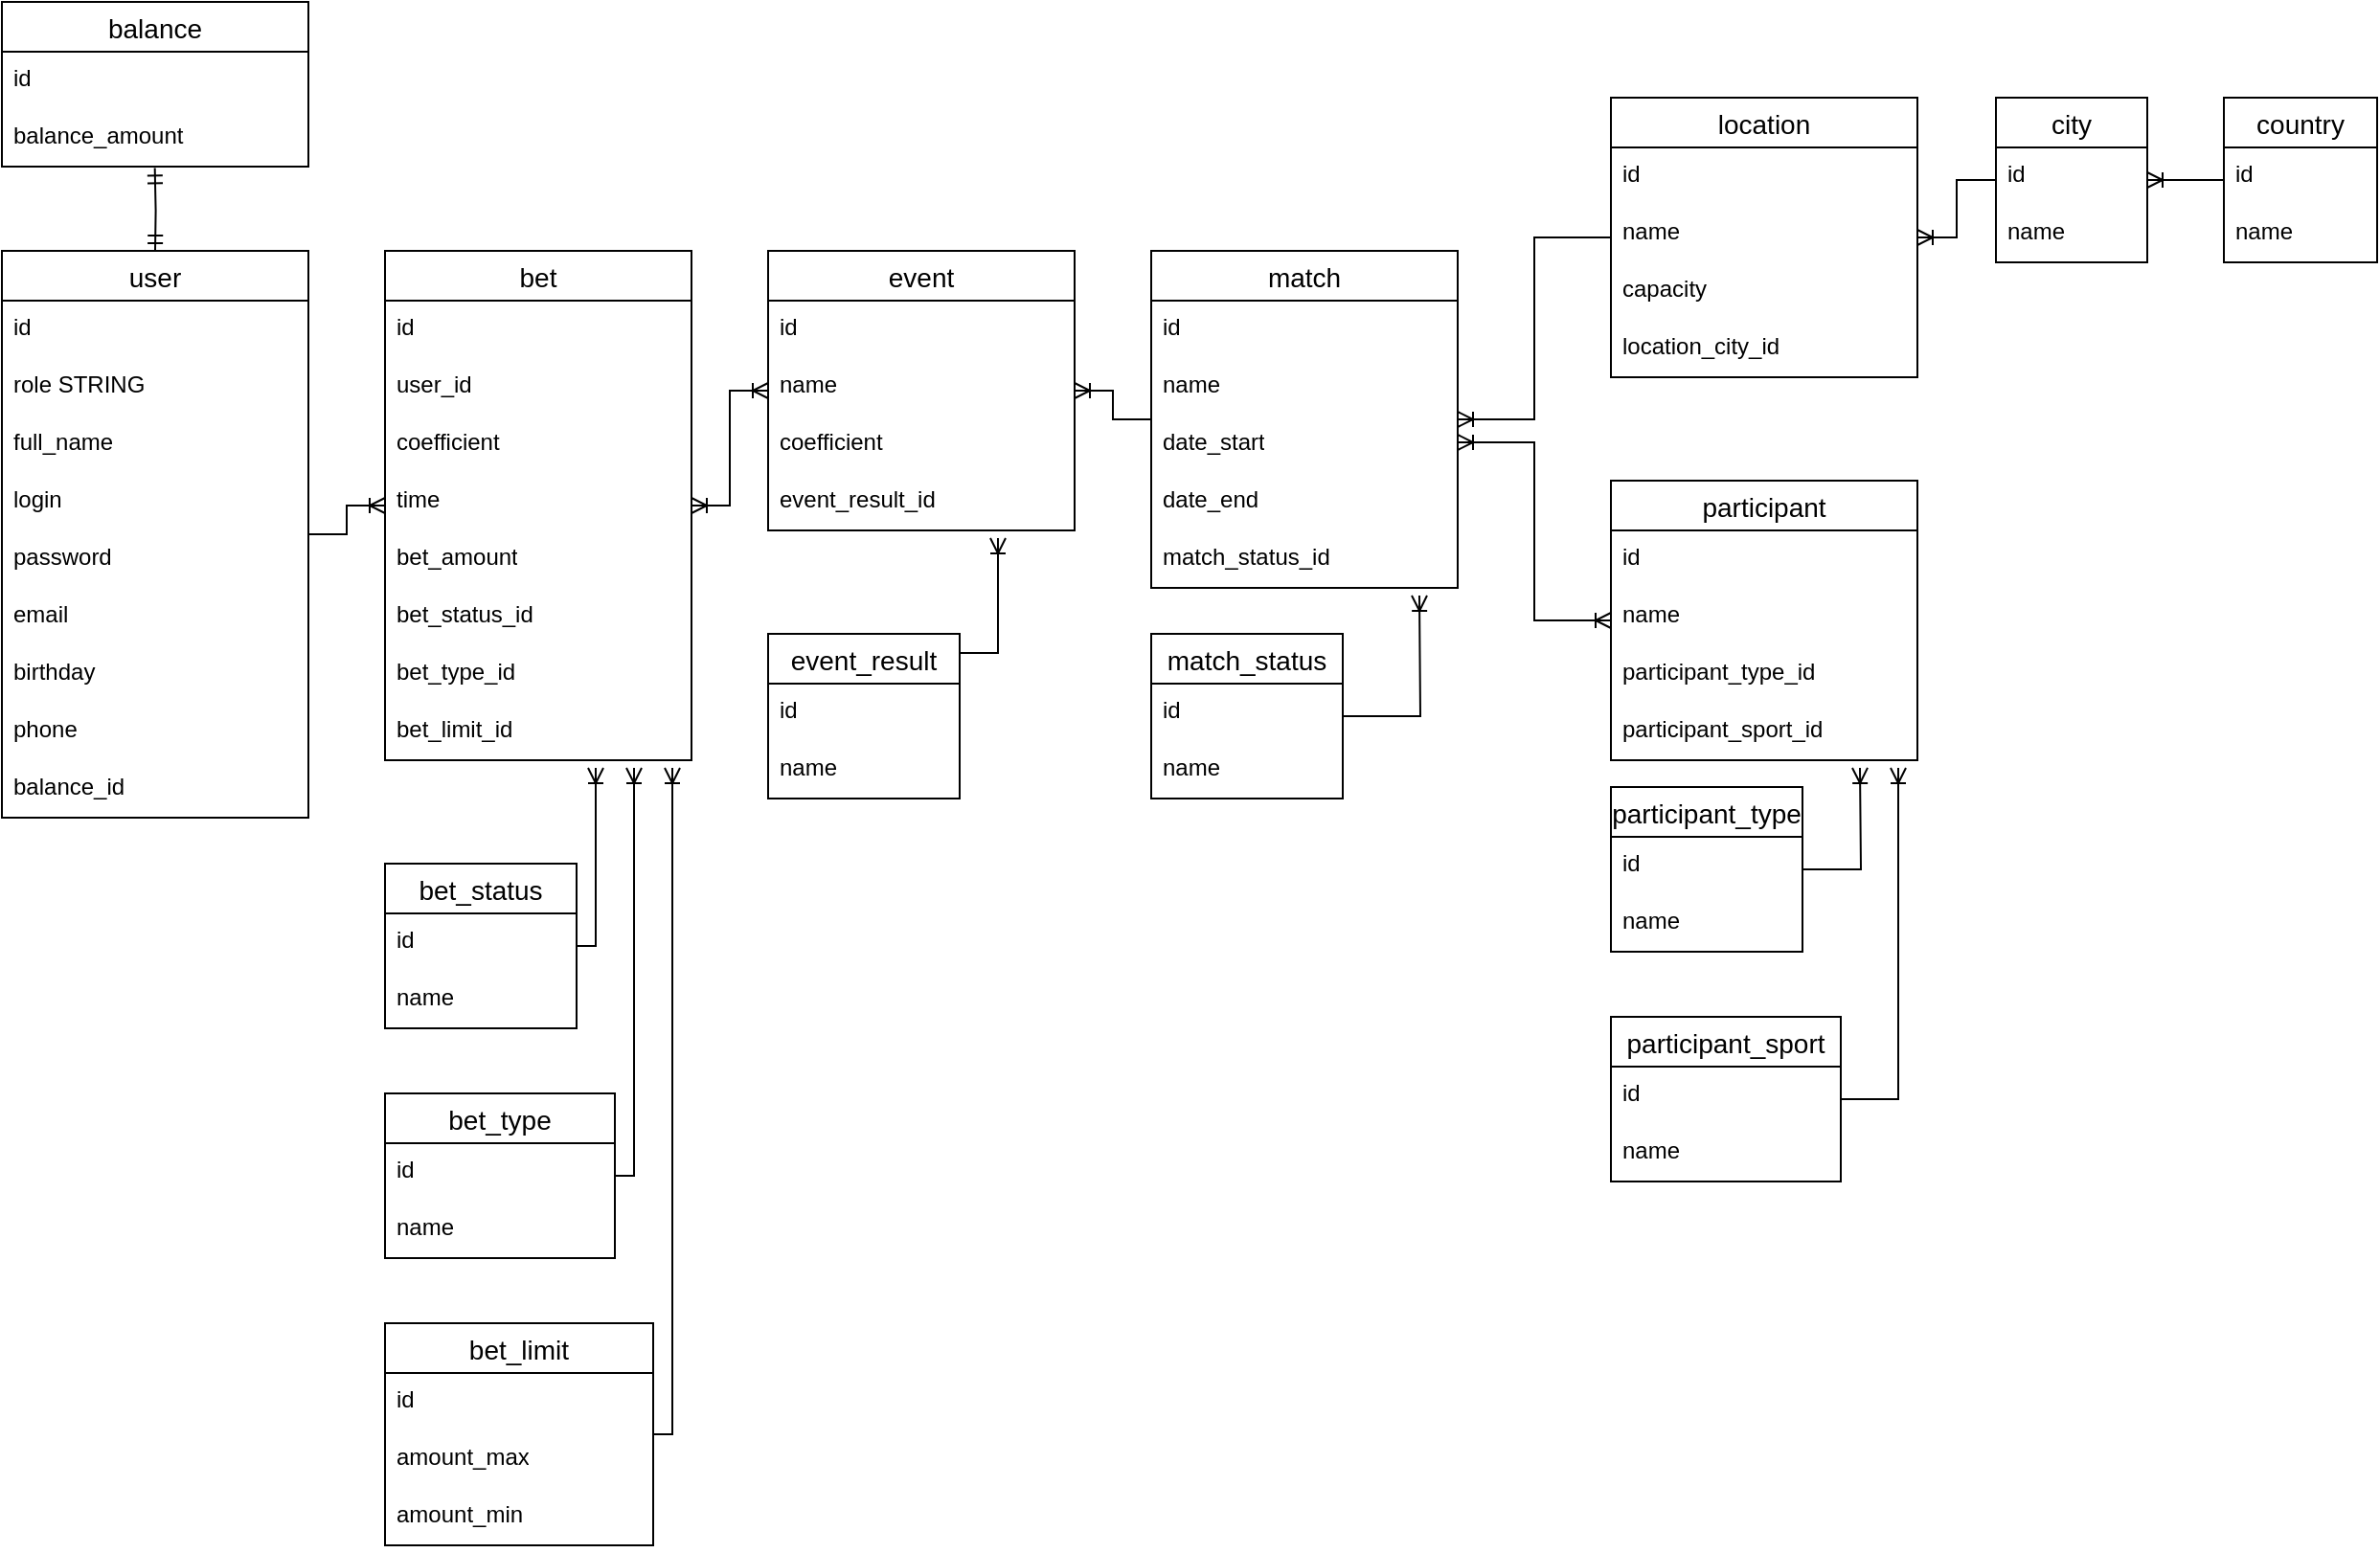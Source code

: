 <mxfile version="25.0.3">
  <diagram name="Страница — 1" id="RWPbWA2wsSROT1sCSlE2">
    <mxGraphModel dx="1434" dy="772" grid="1" gridSize="10" guides="1" tooltips="1" connect="1" arrows="1" fold="1" page="1" pageScale="1" pageWidth="827" pageHeight="1169" math="0" shadow="0">
      <root>
        <mxCell id="0" />
        <mxCell id="1" parent="0" />
        <mxCell id="EjdvkDL0lYU1KOGqE-i_-1" value="user" style="swimlane;fontStyle=0;childLayout=stackLayout;horizontal=1;startSize=26;horizontalStack=0;resizeParent=1;resizeParentMax=0;resizeLast=0;collapsible=1;marginBottom=0;align=center;fontSize=14;" parent="1" vertex="1">
          <mxGeometry x="40" y="160" width="160" height="296" as="geometry">
            <mxRectangle x="290" y="290" width="60" height="30" as="alternateBounds" />
          </mxGeometry>
        </mxCell>
        <mxCell id="EjdvkDL0lYU1KOGqE-i_-2" value="id" style="text;strokeColor=none;fillColor=none;spacingLeft=4;spacingRight=4;overflow=hidden;rotatable=0;points=[[0,0.5],[1,0.5]];portConstraint=eastwest;fontSize=12;whiteSpace=wrap;html=1;" parent="EjdvkDL0lYU1KOGqE-i_-1" vertex="1">
          <mxGeometry y="26" width="160" height="30" as="geometry" />
        </mxCell>
        <mxCell id="EjdvkDL0lYU1KOGqE-i_-5" value="role STRING" style="text;strokeColor=none;fillColor=none;spacingLeft=4;spacingRight=4;overflow=hidden;rotatable=0;points=[[0,0.5],[1,0.5]];portConstraint=eastwest;fontSize=12;whiteSpace=wrap;html=1;" parent="EjdvkDL0lYU1KOGqE-i_-1" vertex="1">
          <mxGeometry y="56" width="160" height="30" as="geometry" />
        </mxCell>
        <mxCell id="EjdvkDL0lYU1KOGqE-i_-11" value="full_name" style="text;strokeColor=none;fillColor=none;spacingLeft=4;spacingRight=4;overflow=hidden;rotatable=0;points=[[0,0.5],[1,0.5]];portConstraint=eastwest;fontSize=12;whiteSpace=wrap;html=1;" parent="EjdvkDL0lYU1KOGqE-i_-1" vertex="1">
          <mxGeometry y="86" width="160" height="30" as="geometry" />
        </mxCell>
        <mxCell id="EjdvkDL0lYU1KOGqE-i_-12" value="login" style="text;strokeColor=none;fillColor=none;spacingLeft=4;spacingRight=4;overflow=hidden;rotatable=0;points=[[0,0.5],[1,0.5]];portConstraint=eastwest;fontSize=12;whiteSpace=wrap;html=1;" parent="EjdvkDL0lYU1KOGqE-i_-1" vertex="1">
          <mxGeometry y="116" width="160" height="30" as="geometry" />
        </mxCell>
        <mxCell id="EjdvkDL0lYU1KOGqE-i_-4" value="password" style="text;strokeColor=none;fillColor=none;spacingLeft=4;spacingRight=4;overflow=hidden;rotatable=0;points=[[0,0.5],[1,0.5]];portConstraint=eastwest;fontSize=12;whiteSpace=wrap;html=1;" parent="EjdvkDL0lYU1KOGqE-i_-1" vertex="1">
          <mxGeometry y="146" width="160" height="30" as="geometry" />
        </mxCell>
        <mxCell id="EjdvkDL0lYU1KOGqE-i_-13" value="email" style="text;strokeColor=none;fillColor=none;spacingLeft=4;spacingRight=4;overflow=hidden;rotatable=0;points=[[0,0.5],[1,0.5]];portConstraint=eastwest;fontSize=12;whiteSpace=wrap;html=1;" parent="EjdvkDL0lYU1KOGqE-i_-1" vertex="1">
          <mxGeometry y="176" width="160" height="30" as="geometry" />
        </mxCell>
        <mxCell id="EjdvkDL0lYU1KOGqE-i_-3" value="birthday" style="text;strokeColor=none;fillColor=none;spacingLeft=4;spacingRight=4;overflow=hidden;rotatable=0;points=[[0,0.5],[1,0.5]];portConstraint=eastwest;fontSize=12;whiteSpace=wrap;html=1;" parent="EjdvkDL0lYU1KOGqE-i_-1" vertex="1">
          <mxGeometry y="206" width="160" height="30" as="geometry" />
        </mxCell>
        <mxCell id="EjdvkDL0lYU1KOGqE-i_-14" value="phone" style="text;strokeColor=none;fillColor=none;spacingLeft=4;spacingRight=4;overflow=hidden;rotatable=0;points=[[0,0.5],[1,0.5]];portConstraint=eastwest;fontSize=12;whiteSpace=wrap;html=1;" parent="EjdvkDL0lYU1KOGqE-i_-1" vertex="1">
          <mxGeometry y="236" width="160" height="30" as="geometry" />
        </mxCell>
        <mxCell id="EjdvkDL0lYU1KOGqE-i_-108" value="balance_id" style="text;strokeColor=none;fillColor=none;spacingLeft=4;spacingRight=4;overflow=hidden;rotatable=0;points=[[0,0.5],[1,0.5]];portConstraint=eastwest;fontSize=12;whiteSpace=wrap;html=1;" parent="EjdvkDL0lYU1KOGqE-i_-1" vertex="1">
          <mxGeometry y="266" width="160" height="30" as="geometry" />
        </mxCell>
        <mxCell id="EjdvkDL0lYU1KOGqE-i_-6" value="bet" style="swimlane;fontStyle=0;childLayout=stackLayout;horizontal=1;startSize=26;horizontalStack=0;resizeParent=1;resizeParentMax=0;resizeLast=0;collapsible=1;marginBottom=0;align=center;fontSize=14;" parent="1" vertex="1">
          <mxGeometry x="240" y="160" width="160" height="266" as="geometry">
            <mxRectangle x="290" y="290" width="60" height="30" as="alternateBounds" />
          </mxGeometry>
        </mxCell>
        <mxCell id="EjdvkDL0lYU1KOGqE-i_-7" value="id" style="text;strokeColor=none;fillColor=none;spacingLeft=4;spacingRight=4;overflow=hidden;rotatable=0;points=[[0,0.5],[1,0.5]];portConstraint=eastwest;fontSize=12;whiteSpace=wrap;html=1;" parent="EjdvkDL0lYU1KOGqE-i_-6" vertex="1">
          <mxGeometry y="26" width="160" height="30" as="geometry" />
        </mxCell>
        <mxCell id="EjdvkDL0lYU1KOGqE-i_-15" value="user_id" style="text;strokeColor=none;fillColor=none;spacingLeft=4;spacingRight=4;overflow=hidden;rotatable=0;points=[[0,0.5],[1,0.5]];portConstraint=eastwest;fontSize=12;whiteSpace=wrap;html=1;" parent="EjdvkDL0lYU1KOGqE-i_-6" vertex="1">
          <mxGeometry y="56" width="160" height="30" as="geometry" />
        </mxCell>
        <mxCell id="EjdvkDL0lYU1KOGqE-i_-8" value="coefficient" style="text;strokeColor=none;fillColor=none;spacingLeft=4;spacingRight=4;overflow=hidden;rotatable=0;points=[[0,0.5],[1,0.5]];portConstraint=eastwest;fontSize=12;whiteSpace=wrap;html=1;" parent="EjdvkDL0lYU1KOGqE-i_-6" vertex="1">
          <mxGeometry y="86" width="160" height="30" as="geometry" />
        </mxCell>
        <mxCell id="EjdvkDL0lYU1KOGqE-i_-10" value="time" style="text;strokeColor=none;fillColor=none;spacingLeft=4;spacingRight=4;overflow=hidden;rotatable=0;points=[[0,0.5],[1,0.5]];portConstraint=eastwest;fontSize=12;whiteSpace=wrap;html=1;" parent="EjdvkDL0lYU1KOGqE-i_-6" vertex="1">
          <mxGeometry y="116" width="160" height="30" as="geometry" />
        </mxCell>
        <mxCell id="EjdvkDL0lYU1KOGqE-i_-9" value="bet_amount" style="text;strokeColor=none;fillColor=none;spacingLeft=4;spacingRight=4;overflow=hidden;rotatable=0;points=[[0,0.5],[1,0.5]];portConstraint=eastwest;fontSize=12;whiteSpace=wrap;html=1;" parent="EjdvkDL0lYU1KOGqE-i_-6" vertex="1">
          <mxGeometry y="146" width="160" height="30" as="geometry" />
        </mxCell>
        <mxCell id="EjdvkDL0lYU1KOGqE-i_-26" value="bet_status_id" style="text;strokeColor=none;fillColor=none;spacingLeft=4;spacingRight=4;overflow=hidden;rotatable=0;points=[[0,0.5],[1,0.5]];portConstraint=eastwest;fontSize=12;whiteSpace=wrap;html=1;" parent="EjdvkDL0lYU1KOGqE-i_-6" vertex="1">
          <mxGeometry y="176" width="160" height="30" as="geometry" />
        </mxCell>
        <mxCell id="EjdvkDL0lYU1KOGqE-i_-27" value="bet_type_id" style="text;strokeColor=none;fillColor=none;spacingLeft=4;spacingRight=4;overflow=hidden;rotatable=0;points=[[0,0.5],[1,0.5]];portConstraint=eastwest;fontSize=12;whiteSpace=wrap;html=1;" parent="EjdvkDL0lYU1KOGqE-i_-6" vertex="1">
          <mxGeometry y="206" width="160" height="30" as="geometry" />
        </mxCell>
        <mxCell id="EjdvkDL0lYU1KOGqE-i_-28" value="bet_limit_id" style="text;strokeColor=none;fillColor=none;spacingLeft=4;spacingRight=4;overflow=hidden;rotatable=0;points=[[0,0.5],[1,0.5]];portConstraint=eastwest;fontSize=12;whiteSpace=wrap;html=1;" parent="EjdvkDL0lYU1KOGqE-i_-6" vertex="1">
          <mxGeometry y="236" width="160" height="30" as="geometry" />
        </mxCell>
        <mxCell id="EjdvkDL0lYU1KOGqE-i_-17" value="event" style="swimlane;fontStyle=0;childLayout=stackLayout;horizontal=1;startSize=26;horizontalStack=0;resizeParent=1;resizeParentMax=0;resizeLast=0;collapsible=1;marginBottom=0;align=center;fontSize=14;" parent="1" vertex="1">
          <mxGeometry x="440" y="160" width="160" height="146" as="geometry" />
        </mxCell>
        <mxCell id="EjdvkDL0lYU1KOGqE-i_-18" value="id" style="text;strokeColor=none;fillColor=none;spacingLeft=4;spacingRight=4;overflow=hidden;rotatable=0;points=[[0,0.5],[1,0.5]];portConstraint=eastwest;fontSize=12;whiteSpace=wrap;html=1;" parent="EjdvkDL0lYU1KOGqE-i_-17" vertex="1">
          <mxGeometry y="26" width="160" height="30" as="geometry" />
        </mxCell>
        <mxCell id="EjdvkDL0lYU1KOGqE-i_-19" value="name" style="text;strokeColor=none;fillColor=none;spacingLeft=4;spacingRight=4;overflow=hidden;rotatable=0;points=[[0,0.5],[1,0.5]];portConstraint=eastwest;fontSize=12;whiteSpace=wrap;html=1;" parent="EjdvkDL0lYU1KOGqE-i_-17" vertex="1">
          <mxGeometry y="56" width="160" height="30" as="geometry" />
        </mxCell>
        <mxCell id="EjdvkDL0lYU1KOGqE-i_-20" value="coefficient" style="text;strokeColor=none;fillColor=none;spacingLeft=4;spacingRight=4;overflow=hidden;rotatable=0;points=[[0,0.5],[1,0.5]];portConstraint=eastwest;fontSize=12;whiteSpace=wrap;html=1;" parent="EjdvkDL0lYU1KOGqE-i_-17" vertex="1">
          <mxGeometry y="86" width="160" height="30" as="geometry" />
        </mxCell>
        <mxCell id="EjdvkDL0lYU1KOGqE-i_-62" value="event_result_id" style="text;strokeColor=none;fillColor=none;spacingLeft=4;spacingRight=4;overflow=hidden;rotatable=0;points=[[0,0.5],[1,0.5]];portConstraint=eastwest;fontSize=12;whiteSpace=wrap;html=1;" parent="EjdvkDL0lYU1KOGqE-i_-17" vertex="1">
          <mxGeometry y="116" width="160" height="30" as="geometry" />
        </mxCell>
        <mxCell id="EjdvkDL0lYU1KOGqE-i_-21" value="match" style="swimlane;fontStyle=0;childLayout=stackLayout;horizontal=1;startSize=26;horizontalStack=0;resizeParent=1;resizeParentMax=0;resizeLast=0;collapsible=1;marginBottom=0;align=center;fontSize=14;" parent="1" vertex="1">
          <mxGeometry x="640" y="160" width="160" height="176" as="geometry" />
        </mxCell>
        <mxCell id="EjdvkDL0lYU1KOGqE-i_-22" value="id" style="text;strokeColor=none;fillColor=none;spacingLeft=4;spacingRight=4;overflow=hidden;rotatable=0;points=[[0,0.5],[1,0.5]];portConstraint=eastwest;fontSize=12;whiteSpace=wrap;html=1;" parent="EjdvkDL0lYU1KOGqE-i_-21" vertex="1">
          <mxGeometry y="26" width="160" height="30" as="geometry" />
        </mxCell>
        <mxCell id="EjdvkDL0lYU1KOGqE-i_-23" value="name" style="text;strokeColor=none;fillColor=none;spacingLeft=4;spacingRight=4;overflow=hidden;rotatable=0;points=[[0,0.5],[1,0.5]];portConstraint=eastwest;fontSize=12;whiteSpace=wrap;html=1;" parent="EjdvkDL0lYU1KOGqE-i_-21" vertex="1">
          <mxGeometry y="56" width="160" height="30" as="geometry" />
        </mxCell>
        <mxCell id="EjdvkDL0lYU1KOGqE-i_-24" value="date_start" style="text;strokeColor=none;fillColor=none;spacingLeft=4;spacingRight=4;overflow=hidden;rotatable=0;points=[[0,0.5],[1,0.5]];portConstraint=eastwest;fontSize=12;whiteSpace=wrap;html=1;" parent="EjdvkDL0lYU1KOGqE-i_-21" vertex="1">
          <mxGeometry y="86" width="160" height="30" as="geometry" />
        </mxCell>
        <mxCell id="EjdvkDL0lYU1KOGqE-i_-25" value="date_end" style="text;strokeColor=none;fillColor=none;spacingLeft=4;spacingRight=4;overflow=hidden;rotatable=0;points=[[0,0.5],[1,0.5]];portConstraint=eastwest;fontSize=12;whiteSpace=wrap;html=1;" parent="EjdvkDL0lYU1KOGqE-i_-21" vertex="1">
          <mxGeometry y="116" width="160" height="30" as="geometry" />
        </mxCell>
        <mxCell id="EjdvkDL0lYU1KOGqE-i_-61" value="match_status_id" style="text;strokeColor=none;fillColor=none;spacingLeft=4;spacingRight=4;overflow=hidden;rotatable=0;points=[[0,0.5],[1,0.5]];portConstraint=eastwest;fontSize=12;whiteSpace=wrap;html=1;" parent="EjdvkDL0lYU1KOGqE-i_-21" vertex="1">
          <mxGeometry y="146" width="160" height="30" as="geometry" />
        </mxCell>
        <mxCell id="EjdvkDL0lYU1KOGqE-i_-29" value="bet_status" style="swimlane;fontStyle=0;childLayout=stackLayout;horizontal=1;startSize=26;horizontalStack=0;resizeParent=1;resizeParentMax=0;resizeLast=0;collapsible=1;marginBottom=0;align=center;fontSize=14;" parent="1" vertex="1">
          <mxGeometry x="240" y="480" width="100" height="86" as="geometry" />
        </mxCell>
        <mxCell id="EjdvkDL0lYU1KOGqE-i_-30" value="id" style="text;strokeColor=none;fillColor=none;spacingLeft=4;spacingRight=4;overflow=hidden;rotatable=0;points=[[0,0.5],[1,0.5]];portConstraint=eastwest;fontSize=12;whiteSpace=wrap;html=1;" parent="EjdvkDL0lYU1KOGqE-i_-29" vertex="1">
          <mxGeometry y="26" width="100" height="30" as="geometry" />
        </mxCell>
        <mxCell id="EjdvkDL0lYU1KOGqE-i_-45" value="name" style="text;strokeColor=none;fillColor=none;spacingLeft=4;spacingRight=4;overflow=hidden;rotatable=0;points=[[0,0.5],[1,0.5]];portConstraint=eastwest;fontSize=12;whiteSpace=wrap;html=1;" parent="EjdvkDL0lYU1KOGqE-i_-29" vertex="1">
          <mxGeometry y="56" width="100" height="30" as="geometry" />
        </mxCell>
        <mxCell id="EjdvkDL0lYU1KOGqE-i_-33" value="bet_type" style="swimlane;fontStyle=0;childLayout=stackLayout;horizontal=1;startSize=26;horizontalStack=0;resizeParent=1;resizeParentMax=0;resizeLast=0;collapsible=1;marginBottom=0;align=center;fontSize=14;" parent="1" vertex="1">
          <mxGeometry x="240" y="600" width="120" height="86" as="geometry" />
        </mxCell>
        <mxCell id="EjdvkDL0lYU1KOGqE-i_-34" value="id" style="text;strokeColor=none;fillColor=none;spacingLeft=4;spacingRight=4;overflow=hidden;rotatable=0;points=[[0,0.5],[1,0.5]];portConstraint=eastwest;fontSize=12;whiteSpace=wrap;html=1;" parent="EjdvkDL0lYU1KOGqE-i_-33" vertex="1">
          <mxGeometry y="26" width="120" height="30" as="geometry" />
        </mxCell>
        <mxCell id="EjdvkDL0lYU1KOGqE-i_-46" value="name" style="text;strokeColor=none;fillColor=none;spacingLeft=4;spacingRight=4;overflow=hidden;rotatable=0;points=[[0,0.5],[1,0.5]];portConstraint=eastwest;fontSize=12;whiteSpace=wrap;html=1;" parent="EjdvkDL0lYU1KOGqE-i_-33" vertex="1">
          <mxGeometry y="56" width="120" height="30" as="geometry" />
        </mxCell>
        <mxCell id="EjdvkDL0lYU1KOGqE-i_-35" value="bet_limit" style="swimlane;fontStyle=0;childLayout=stackLayout;horizontal=1;startSize=26;horizontalStack=0;resizeParent=1;resizeParentMax=0;resizeLast=0;collapsible=1;marginBottom=0;align=center;fontSize=14;" parent="1" vertex="1">
          <mxGeometry x="240" y="720" width="140" height="116" as="geometry" />
        </mxCell>
        <mxCell id="EjdvkDL0lYU1KOGqE-i_-36" value="id" style="text;strokeColor=none;fillColor=none;spacingLeft=4;spacingRight=4;overflow=hidden;rotatable=0;points=[[0,0.5],[1,0.5]];portConstraint=eastwest;fontSize=12;whiteSpace=wrap;html=1;" parent="EjdvkDL0lYU1KOGqE-i_-35" vertex="1">
          <mxGeometry y="26" width="140" height="30" as="geometry" />
        </mxCell>
        <mxCell id="EjdvkDL0lYU1KOGqE-i_-37" value="amount_max" style="text;strokeColor=none;fillColor=none;spacingLeft=4;spacingRight=4;overflow=hidden;rotatable=0;points=[[0,0.5],[1,0.5]];portConstraint=eastwest;fontSize=12;whiteSpace=wrap;html=1;" parent="EjdvkDL0lYU1KOGqE-i_-35" vertex="1">
          <mxGeometry y="56" width="140" height="30" as="geometry" />
        </mxCell>
        <mxCell id="EjdvkDL0lYU1KOGqE-i_-38" value="amount_min" style="text;strokeColor=none;fillColor=none;spacingLeft=4;spacingRight=4;overflow=hidden;rotatable=0;points=[[0,0.5],[1,0.5]];portConstraint=eastwest;fontSize=12;whiteSpace=wrap;html=1;" parent="EjdvkDL0lYU1KOGqE-i_-35" vertex="1">
          <mxGeometry y="86" width="140" height="30" as="geometry" />
        </mxCell>
        <mxCell id="EjdvkDL0lYU1KOGqE-i_-41" value="" style="edgeStyle=orthogonalEdgeStyle;fontSize=12;html=1;endArrow=ERoneToMany;rounded=0;strokeColor=default;" parent="1" source="EjdvkDL0lYU1KOGqE-i_-29" edge="1">
          <mxGeometry width="100" height="100" relative="1" as="geometry">
            <mxPoint x="360" y="610" as="sourcePoint" />
            <mxPoint x="350" y="430" as="targetPoint" />
            <Array as="points">
              <mxPoint x="350" y="523" />
            </Array>
          </mxGeometry>
        </mxCell>
        <mxCell id="EjdvkDL0lYU1KOGqE-i_-42" value="" style="edgeStyle=orthogonalEdgeStyle;fontSize=12;html=1;endArrow=ERoneToMany;rounded=0;" parent="1" source="EjdvkDL0lYU1KOGqE-i_-33" edge="1">
          <mxGeometry width="100" height="100" relative="1" as="geometry">
            <mxPoint x="350" y="600" as="sourcePoint" />
            <mxPoint x="370" y="430" as="targetPoint" />
            <Array as="points">
              <mxPoint x="370" y="643" />
            </Array>
          </mxGeometry>
        </mxCell>
        <mxCell id="EjdvkDL0lYU1KOGqE-i_-43" value="" style="edgeStyle=orthogonalEdgeStyle;fontSize=12;html=1;endArrow=ERoneToMany;rounded=0;jumpStyle=none;" parent="1" source="EjdvkDL0lYU1KOGqE-i_-35" edge="1">
          <mxGeometry width="100" height="100" relative="1" as="geometry">
            <mxPoint x="320" y="700" as="sourcePoint" />
            <mxPoint x="390" y="430" as="targetPoint" />
            <Array as="points">
              <mxPoint x="390" y="778" />
            </Array>
          </mxGeometry>
        </mxCell>
        <mxCell id="EjdvkDL0lYU1KOGqE-i_-49" value="" style="edgeStyle=orthogonalEdgeStyle;fontSize=12;html=1;endArrow=ERoneToMany;startArrow=ERoneToMany;rounded=0;" parent="1" source="EjdvkDL0lYU1KOGqE-i_-6" target="EjdvkDL0lYU1KOGqE-i_-17" edge="1">
          <mxGeometry width="100" height="100" relative="1" as="geometry">
            <mxPoint x="510" y="430" as="sourcePoint" />
            <mxPoint x="610" y="330" as="targetPoint" />
          </mxGeometry>
        </mxCell>
        <mxCell id="EjdvkDL0lYU1KOGqE-i_-50" value="" style="edgeStyle=orthogonalEdgeStyle;fontSize=12;html=1;endArrow=ERoneToMany;rounded=0;" parent="1" source="EjdvkDL0lYU1KOGqE-i_-21" target="EjdvkDL0lYU1KOGqE-i_-17" edge="1">
          <mxGeometry width="100" height="100" relative="1" as="geometry">
            <mxPoint x="580" y="440" as="sourcePoint" />
            <mxPoint x="680" y="340" as="targetPoint" />
          </mxGeometry>
        </mxCell>
        <mxCell id="EjdvkDL0lYU1KOGqE-i_-51" value="event_result" style="swimlane;fontStyle=0;childLayout=stackLayout;horizontal=1;startSize=26;horizontalStack=0;resizeParent=1;resizeParentMax=0;resizeLast=0;collapsible=1;marginBottom=0;align=center;fontSize=14;" parent="1" vertex="1">
          <mxGeometry x="440" y="360" width="100" height="86" as="geometry" />
        </mxCell>
        <mxCell id="EjdvkDL0lYU1KOGqE-i_-52" value="id" style="text;strokeColor=none;fillColor=none;spacingLeft=4;spacingRight=4;overflow=hidden;rotatable=0;points=[[0,0.5],[1,0.5]];portConstraint=eastwest;fontSize=12;whiteSpace=wrap;html=1;" parent="EjdvkDL0lYU1KOGqE-i_-51" vertex="1">
          <mxGeometry y="26" width="100" height="30" as="geometry" />
        </mxCell>
        <mxCell id="EjdvkDL0lYU1KOGqE-i_-53" value="name" style="text;strokeColor=none;fillColor=none;spacingLeft=4;spacingRight=4;overflow=hidden;rotatable=0;points=[[0,0.5],[1,0.5]];portConstraint=eastwest;fontSize=12;whiteSpace=wrap;html=1;" parent="EjdvkDL0lYU1KOGqE-i_-51" vertex="1">
          <mxGeometry y="56" width="100" height="30" as="geometry" />
        </mxCell>
        <mxCell id="EjdvkDL0lYU1KOGqE-i_-55" value="" style="edgeStyle=orthogonalEdgeStyle;fontSize=12;html=1;endArrow=ERoneToMany;rounded=0;" parent="1" source="EjdvkDL0lYU1KOGqE-i_-51" edge="1">
          <mxGeometry width="100" height="100" relative="1" as="geometry">
            <mxPoint x="580" y="390" as="sourcePoint" />
            <mxPoint x="560" y="310" as="targetPoint" />
            <Array as="points">
              <mxPoint x="560" y="370" />
            </Array>
          </mxGeometry>
        </mxCell>
        <mxCell id="EjdvkDL0lYU1KOGqE-i_-56" value="" style="edgeStyle=orthogonalEdgeStyle;fontSize=12;html=1;endArrow=ERoneToMany;rounded=0;" parent="1" source="EjdvkDL0lYU1KOGqE-i_-1" target="EjdvkDL0lYU1KOGqE-i_-6" edge="1">
          <mxGeometry width="100" height="100" relative="1" as="geometry">
            <mxPoint x="210" y="220" as="sourcePoint" />
            <mxPoint x="310" y="120" as="targetPoint" />
          </mxGeometry>
        </mxCell>
        <mxCell id="EjdvkDL0lYU1KOGqE-i_-57" value="match_status" style="swimlane;fontStyle=0;childLayout=stackLayout;horizontal=1;startSize=26;horizontalStack=0;resizeParent=1;resizeParentMax=0;resizeLast=0;collapsible=1;marginBottom=0;align=center;fontSize=14;" parent="1" vertex="1">
          <mxGeometry x="640" y="360" width="100" height="86" as="geometry" />
        </mxCell>
        <mxCell id="EjdvkDL0lYU1KOGqE-i_-58" value="id" style="text;strokeColor=none;fillColor=none;spacingLeft=4;spacingRight=4;overflow=hidden;rotatable=0;points=[[0,0.5],[1,0.5]];portConstraint=eastwest;fontSize=12;whiteSpace=wrap;html=1;" parent="EjdvkDL0lYU1KOGqE-i_-57" vertex="1">
          <mxGeometry y="26" width="100" height="30" as="geometry" />
        </mxCell>
        <mxCell id="EjdvkDL0lYU1KOGqE-i_-59" value="name" style="text;strokeColor=none;fillColor=none;spacingLeft=4;spacingRight=4;overflow=hidden;rotatable=0;points=[[0,0.5],[1,0.5]];portConstraint=eastwest;fontSize=12;whiteSpace=wrap;html=1;" parent="EjdvkDL0lYU1KOGqE-i_-57" vertex="1">
          <mxGeometry y="56" width="100" height="30" as="geometry" />
        </mxCell>
        <mxCell id="EjdvkDL0lYU1KOGqE-i_-60" value="" style="edgeStyle=orthogonalEdgeStyle;fontSize=12;html=1;endArrow=ERoneToMany;rounded=0;" parent="1" source="EjdvkDL0lYU1KOGqE-i_-57" edge="1">
          <mxGeometry width="100" height="100" relative="1" as="geometry">
            <mxPoint x="700" y="580" as="sourcePoint" />
            <mxPoint x="780" y="340" as="targetPoint" />
          </mxGeometry>
        </mxCell>
        <mxCell id="EjdvkDL0lYU1KOGqE-i_-63" value="participant" style="swimlane;fontStyle=0;childLayout=stackLayout;horizontal=1;startSize=26;horizontalStack=0;resizeParent=1;resizeParentMax=0;resizeLast=0;collapsible=1;marginBottom=0;align=center;fontSize=14;" parent="1" vertex="1">
          <mxGeometry x="880" y="280" width="160" height="146" as="geometry" />
        </mxCell>
        <mxCell id="EjdvkDL0lYU1KOGqE-i_-64" value="id" style="text;strokeColor=none;fillColor=none;spacingLeft=4;spacingRight=4;overflow=hidden;rotatable=0;points=[[0,0.5],[1,0.5]];portConstraint=eastwest;fontSize=12;whiteSpace=wrap;html=1;" parent="EjdvkDL0lYU1KOGqE-i_-63" vertex="1">
          <mxGeometry y="26" width="160" height="30" as="geometry" />
        </mxCell>
        <mxCell id="EjdvkDL0lYU1KOGqE-i_-65" value="name" style="text;strokeColor=none;fillColor=none;spacingLeft=4;spacingRight=4;overflow=hidden;rotatable=0;points=[[0,0.5],[1,0.5]];portConstraint=eastwest;fontSize=12;whiteSpace=wrap;html=1;" parent="EjdvkDL0lYU1KOGqE-i_-63" vertex="1">
          <mxGeometry y="56" width="160" height="30" as="geometry" />
        </mxCell>
        <mxCell id="EjdvkDL0lYU1KOGqE-i_-66" value="participant_type_id" style="text;strokeColor=none;fillColor=none;spacingLeft=4;spacingRight=4;overflow=hidden;rotatable=0;points=[[0,0.5],[1,0.5]];portConstraint=eastwest;fontSize=12;whiteSpace=wrap;html=1;" parent="EjdvkDL0lYU1KOGqE-i_-63" vertex="1">
          <mxGeometry y="86" width="160" height="30" as="geometry" />
        </mxCell>
        <mxCell id="EjdvkDL0lYU1KOGqE-i_-74" value="participant_sport_id" style="text;strokeColor=none;fillColor=none;spacingLeft=4;spacingRight=4;overflow=hidden;rotatable=0;points=[[0,0.5],[1,0.5]];portConstraint=eastwest;fontSize=12;whiteSpace=wrap;html=1;" parent="EjdvkDL0lYU1KOGqE-i_-63" vertex="1">
          <mxGeometry y="116" width="160" height="30" as="geometry" />
        </mxCell>
        <mxCell id="EjdvkDL0lYU1KOGqE-i_-67" value="participant_type" style="swimlane;fontStyle=0;childLayout=stackLayout;horizontal=1;startSize=26;horizontalStack=0;resizeParent=1;resizeParentMax=0;resizeLast=0;collapsible=1;marginBottom=0;align=center;fontSize=14;" parent="1" vertex="1">
          <mxGeometry x="880" y="440" width="100" height="86" as="geometry" />
        </mxCell>
        <mxCell id="EjdvkDL0lYU1KOGqE-i_-68" value="id" style="text;strokeColor=none;fillColor=none;spacingLeft=4;spacingRight=4;overflow=hidden;rotatable=0;points=[[0,0.5],[1,0.5]];portConstraint=eastwest;fontSize=12;whiteSpace=wrap;html=1;" parent="EjdvkDL0lYU1KOGqE-i_-67" vertex="1">
          <mxGeometry y="26" width="100" height="30" as="geometry" />
        </mxCell>
        <mxCell id="EjdvkDL0lYU1KOGqE-i_-69" value="name" style="text;strokeColor=none;fillColor=none;spacingLeft=4;spacingRight=4;overflow=hidden;rotatable=0;points=[[0,0.5],[1,0.5]];portConstraint=eastwest;fontSize=12;whiteSpace=wrap;html=1;" parent="EjdvkDL0lYU1KOGqE-i_-67" vertex="1">
          <mxGeometry y="56" width="100" height="30" as="geometry" />
        </mxCell>
        <mxCell id="EjdvkDL0lYU1KOGqE-i_-70" value="" style="edgeStyle=orthogonalEdgeStyle;fontSize=12;html=1;endArrow=ERoneToMany;rounded=0;" parent="1" source="EjdvkDL0lYU1KOGqE-i_-67" edge="1">
          <mxGeometry width="100" height="100" relative="1" as="geometry">
            <mxPoint x="1020" y="550" as="sourcePoint" />
            <mxPoint x="1010" y="430" as="targetPoint" />
          </mxGeometry>
        </mxCell>
        <mxCell id="EjdvkDL0lYU1KOGqE-i_-71" value="participant_sport" style="swimlane;fontStyle=0;childLayout=stackLayout;horizontal=1;startSize=26;horizontalStack=0;resizeParent=1;resizeParentMax=0;resizeLast=0;collapsible=1;marginBottom=0;align=center;fontSize=14;" parent="1" vertex="1">
          <mxGeometry x="880" y="560" width="120" height="86" as="geometry" />
        </mxCell>
        <mxCell id="EjdvkDL0lYU1KOGqE-i_-72" value="id" style="text;strokeColor=none;fillColor=none;spacingLeft=4;spacingRight=4;overflow=hidden;rotatable=0;points=[[0,0.5],[1,0.5]];portConstraint=eastwest;fontSize=12;whiteSpace=wrap;html=1;" parent="EjdvkDL0lYU1KOGqE-i_-71" vertex="1">
          <mxGeometry y="26" width="120" height="30" as="geometry" />
        </mxCell>
        <mxCell id="EjdvkDL0lYU1KOGqE-i_-73" value="name" style="text;strokeColor=none;fillColor=none;spacingLeft=4;spacingRight=4;overflow=hidden;rotatable=0;points=[[0,0.5],[1,0.5]];portConstraint=eastwest;fontSize=12;whiteSpace=wrap;html=1;" parent="EjdvkDL0lYU1KOGqE-i_-71" vertex="1">
          <mxGeometry y="56" width="120" height="30" as="geometry" />
        </mxCell>
        <mxCell id="EjdvkDL0lYU1KOGqE-i_-75" value="" style="edgeStyle=orthogonalEdgeStyle;fontSize=12;html=1;endArrow=ERoneToMany;rounded=0;" parent="1" source="EjdvkDL0lYU1KOGqE-i_-71" edge="1">
          <mxGeometry width="100" height="100" relative="1" as="geometry">
            <mxPoint x="1010" y="610" as="sourcePoint" />
            <mxPoint x="1030" y="430" as="targetPoint" />
            <Array as="points">
              <mxPoint x="1030" y="603" />
            </Array>
          </mxGeometry>
        </mxCell>
        <mxCell id="EjdvkDL0lYU1KOGqE-i_-76" value="location" style="swimlane;fontStyle=0;childLayout=stackLayout;horizontal=1;startSize=26;horizontalStack=0;resizeParent=1;resizeParentMax=0;resizeLast=0;collapsible=1;marginBottom=0;align=center;fontSize=14;" parent="1" vertex="1">
          <mxGeometry x="880" y="80" width="160" height="146" as="geometry" />
        </mxCell>
        <mxCell id="EjdvkDL0lYU1KOGqE-i_-77" value="id" style="text;strokeColor=none;fillColor=none;spacingLeft=4;spacingRight=4;overflow=hidden;rotatable=0;points=[[0,0.5],[1,0.5]];portConstraint=eastwest;fontSize=12;whiteSpace=wrap;html=1;" parent="EjdvkDL0lYU1KOGqE-i_-76" vertex="1">
          <mxGeometry y="26" width="160" height="30" as="geometry" />
        </mxCell>
        <mxCell id="EjdvkDL0lYU1KOGqE-i_-78" value="name" style="text;strokeColor=none;fillColor=none;spacingLeft=4;spacingRight=4;overflow=hidden;rotatable=0;points=[[0,0.5],[1,0.5]];portConstraint=eastwest;fontSize=12;whiteSpace=wrap;html=1;" parent="EjdvkDL0lYU1KOGqE-i_-76" vertex="1">
          <mxGeometry y="56" width="160" height="30" as="geometry" />
        </mxCell>
        <mxCell id="EjdvkDL0lYU1KOGqE-i_-79" value="capacity" style="text;strokeColor=none;fillColor=none;spacingLeft=4;spacingRight=4;overflow=hidden;rotatable=0;points=[[0,0.5],[1,0.5]];portConstraint=eastwest;fontSize=12;whiteSpace=wrap;html=1;" parent="EjdvkDL0lYU1KOGqE-i_-76" vertex="1">
          <mxGeometry y="86" width="160" height="30" as="geometry" />
        </mxCell>
        <mxCell id="EjdvkDL0lYU1KOGqE-i_-80" value="location_city_id" style="text;strokeColor=none;fillColor=none;spacingLeft=4;spacingRight=4;overflow=hidden;rotatable=0;points=[[0,0.5],[1,0.5]];portConstraint=eastwest;fontSize=12;whiteSpace=wrap;html=1;" parent="EjdvkDL0lYU1KOGqE-i_-76" vertex="1">
          <mxGeometry y="116" width="160" height="30" as="geometry" />
        </mxCell>
        <mxCell id="EjdvkDL0lYU1KOGqE-i_-90" value="city" style="swimlane;fontStyle=0;childLayout=stackLayout;horizontal=1;startSize=26;horizontalStack=0;resizeParent=1;resizeParentMax=0;resizeLast=0;collapsible=1;marginBottom=0;align=center;fontSize=14;" parent="1" vertex="1">
          <mxGeometry x="1081" y="80" width="79" height="86" as="geometry" />
        </mxCell>
        <mxCell id="EjdvkDL0lYU1KOGqE-i_-91" value="id" style="text;strokeColor=none;fillColor=none;spacingLeft=4;spacingRight=4;overflow=hidden;rotatable=0;points=[[0,0.5],[1,0.5]];portConstraint=eastwest;fontSize=12;whiteSpace=wrap;html=1;" parent="EjdvkDL0lYU1KOGqE-i_-90" vertex="1">
          <mxGeometry y="26" width="79" height="30" as="geometry" />
        </mxCell>
        <mxCell id="EjdvkDL0lYU1KOGqE-i_-92" value="name" style="text;strokeColor=none;fillColor=none;spacingLeft=4;spacingRight=4;overflow=hidden;rotatable=0;points=[[0,0.5],[1,0.5]];portConstraint=eastwest;fontSize=12;whiteSpace=wrap;html=1;" parent="EjdvkDL0lYU1KOGqE-i_-90" vertex="1">
          <mxGeometry y="56" width="79" height="30" as="geometry" />
        </mxCell>
        <mxCell id="EjdvkDL0lYU1KOGqE-i_-95" value="country" style="swimlane;fontStyle=0;childLayout=stackLayout;horizontal=1;startSize=26;horizontalStack=0;resizeParent=1;resizeParentMax=0;resizeLast=0;collapsible=1;marginBottom=0;align=center;fontSize=14;" parent="1" vertex="1">
          <mxGeometry x="1200" y="80" width="80" height="86" as="geometry" />
        </mxCell>
        <mxCell id="EjdvkDL0lYU1KOGqE-i_-96" value="id" style="text;strokeColor=none;fillColor=none;spacingLeft=4;spacingRight=4;overflow=hidden;rotatable=0;points=[[0,0.5],[1,0.5]];portConstraint=eastwest;fontSize=12;whiteSpace=wrap;html=1;" parent="EjdvkDL0lYU1KOGqE-i_-95" vertex="1">
          <mxGeometry y="26" width="80" height="30" as="geometry" />
        </mxCell>
        <mxCell id="EjdvkDL0lYU1KOGqE-i_-97" value="name" style="text;strokeColor=none;fillColor=none;spacingLeft=4;spacingRight=4;overflow=hidden;rotatable=0;points=[[0,0.5],[1,0.5]];portConstraint=eastwest;fontSize=12;whiteSpace=wrap;html=1;" parent="EjdvkDL0lYU1KOGqE-i_-95" vertex="1">
          <mxGeometry y="56" width="80" height="30" as="geometry" />
        </mxCell>
        <mxCell id="EjdvkDL0lYU1KOGqE-i_-100" value="" style="edgeStyle=orthogonalEdgeStyle;fontSize=12;html=1;endArrow=ERoneToMany;rounded=0;" parent="1" source="EjdvkDL0lYU1KOGqE-i_-95" target="EjdvkDL0lYU1KOGqE-i_-90" edge="1">
          <mxGeometry width="100" height="100" relative="1" as="geometry">
            <mxPoint x="1300" y="350" as="sourcePoint" />
            <mxPoint x="1400" y="250" as="targetPoint" />
          </mxGeometry>
        </mxCell>
        <mxCell id="EjdvkDL0lYU1KOGqE-i_-101" value="" style="edgeStyle=orthogonalEdgeStyle;fontSize=12;html=1;endArrow=ERoneToMany;rounded=0;" parent="1" source="EjdvkDL0lYU1KOGqE-i_-90" target="EjdvkDL0lYU1KOGqE-i_-76" edge="1">
          <mxGeometry width="100" height="100" relative="1" as="geometry">
            <mxPoint x="1090" y="310" as="sourcePoint" />
            <mxPoint x="1190" y="210" as="targetPoint" />
          </mxGeometry>
        </mxCell>
        <mxCell id="EjdvkDL0lYU1KOGqE-i_-102" value="" style="edgeStyle=orthogonalEdgeStyle;fontSize=12;html=1;endArrow=ERoneToMany;rounded=0;" parent="1" source="EjdvkDL0lYU1KOGqE-i_-76" target="EjdvkDL0lYU1KOGqE-i_-21" edge="1">
          <mxGeometry width="100" height="100" relative="1" as="geometry">
            <mxPoint x="1210" y="350" as="sourcePoint" />
            <mxPoint x="1310" y="250" as="targetPoint" />
          </mxGeometry>
        </mxCell>
        <mxCell id="EjdvkDL0lYU1KOGqE-i_-103" value="" style="edgeStyle=orthogonalEdgeStyle;fontSize=12;html=1;endArrow=ERoneToMany;rounded=0;startArrow=ERoneToMany;startFill=0;" parent="1" target="EjdvkDL0lYU1KOGqE-i_-63" edge="1">
          <mxGeometry width="100" height="100" relative="1" as="geometry">
            <mxPoint x="800" y="260" as="sourcePoint" />
            <mxPoint x="1260" y="300" as="targetPoint" />
            <Array as="points">
              <mxPoint x="840" y="260" />
              <mxPoint x="840" y="353" />
            </Array>
          </mxGeometry>
        </mxCell>
        <mxCell id="EjdvkDL0lYU1KOGqE-i_-104" value="balance" style="swimlane;fontStyle=0;childLayout=stackLayout;horizontal=1;startSize=26;horizontalStack=0;resizeParent=1;resizeParentMax=0;resizeLast=0;collapsible=1;marginBottom=0;align=center;fontSize=14;" parent="1" vertex="1">
          <mxGeometry x="40" y="30" width="160" height="86" as="geometry" />
        </mxCell>
        <mxCell id="EjdvkDL0lYU1KOGqE-i_-105" value="id" style="text;strokeColor=none;fillColor=none;spacingLeft=4;spacingRight=4;overflow=hidden;rotatable=0;points=[[0,0.5],[1,0.5]];portConstraint=eastwest;fontSize=12;whiteSpace=wrap;html=1;" parent="EjdvkDL0lYU1KOGqE-i_-104" vertex="1">
          <mxGeometry y="26" width="160" height="30" as="geometry" />
        </mxCell>
        <mxCell id="EjdvkDL0lYU1KOGqE-i_-106" value="balance_amount" style="text;strokeColor=none;fillColor=none;spacingLeft=4;spacingRight=4;overflow=hidden;rotatable=0;points=[[0,0.5],[1,0.5]];portConstraint=eastwest;fontSize=12;whiteSpace=wrap;html=1;" parent="EjdvkDL0lYU1KOGqE-i_-104" vertex="1">
          <mxGeometry y="56" width="160" height="30" as="geometry" />
        </mxCell>
        <mxCell id="EjdvkDL0lYU1KOGqE-i_-109" value="" style="edgeStyle=orthogonalEdgeStyle;fontSize=12;html=1;endArrow=ERmandOne;startArrow=ERmandOne;rounded=0;exitX=0.499;exitY=1.024;exitDx=0;exitDy=0;exitPerimeter=0;entryX=0.5;entryY=0;entryDx=0;entryDy=0;" parent="1" target="EjdvkDL0lYU1KOGqE-i_-1" edge="1">
          <mxGeometry width="100" height="100" relative="1" as="geometry">
            <mxPoint x="119.84" y="116.72" as="sourcePoint" />
            <mxPoint x="360" y="40" as="targetPoint" />
          </mxGeometry>
        </mxCell>
      </root>
    </mxGraphModel>
  </diagram>
</mxfile>
